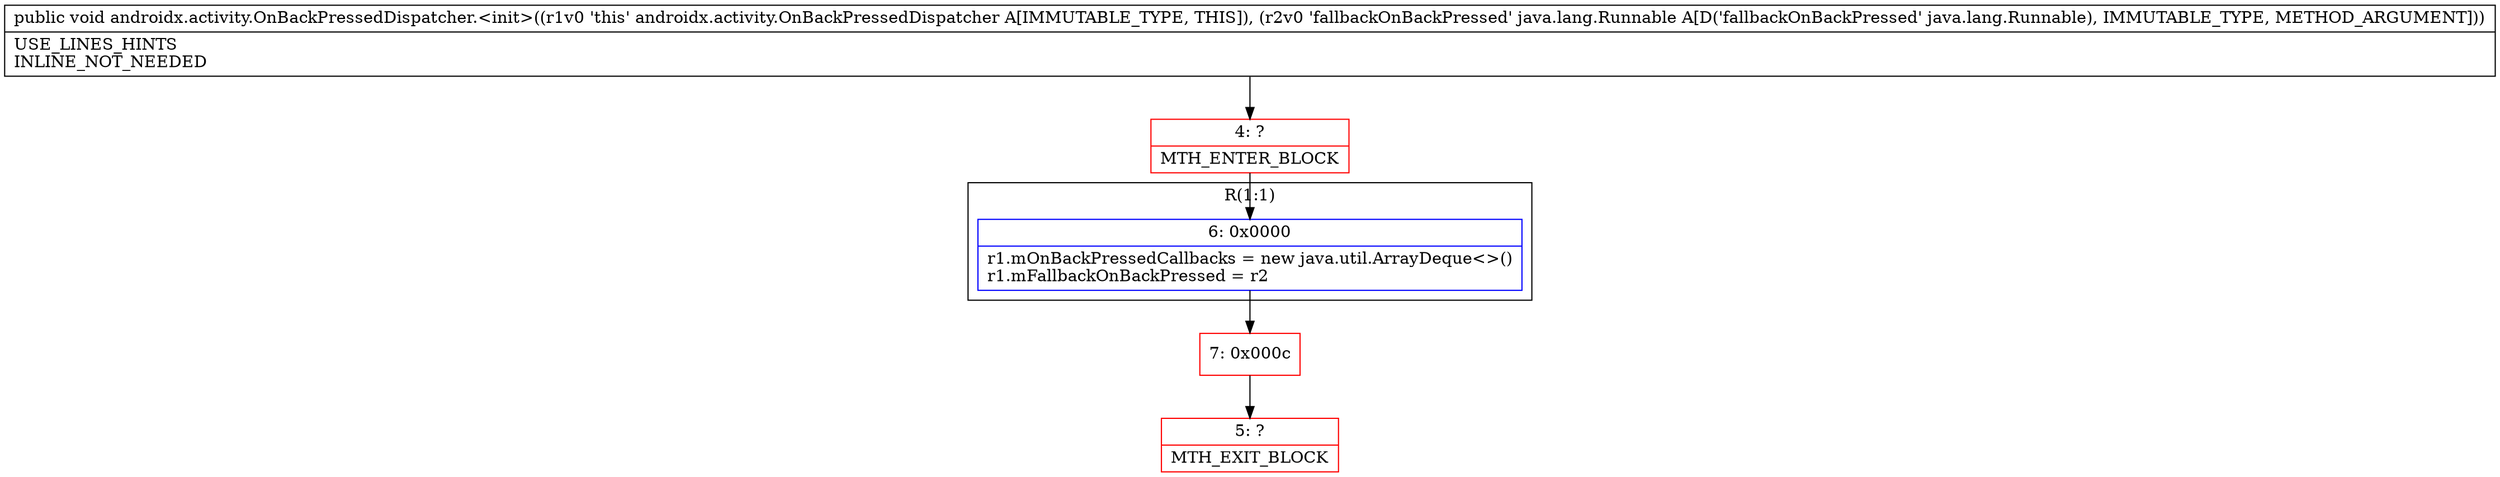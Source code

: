 digraph "CFG forandroidx.activity.OnBackPressedDispatcher.\<init\>(Ljava\/lang\/Runnable;)V" {
subgraph cluster_Region_1035288662 {
label = "R(1:1)";
node [shape=record,color=blue];
Node_6 [shape=record,label="{6\:\ 0x0000|r1.mOnBackPressedCallbacks = new java.util.ArrayDeque\<\>()\lr1.mFallbackOnBackPressed = r2\l}"];
}
Node_4 [shape=record,color=red,label="{4\:\ ?|MTH_ENTER_BLOCK\l}"];
Node_7 [shape=record,color=red,label="{7\:\ 0x000c}"];
Node_5 [shape=record,color=red,label="{5\:\ ?|MTH_EXIT_BLOCK\l}"];
MethodNode[shape=record,label="{public void androidx.activity.OnBackPressedDispatcher.\<init\>((r1v0 'this' androidx.activity.OnBackPressedDispatcher A[IMMUTABLE_TYPE, THIS]), (r2v0 'fallbackOnBackPressed' java.lang.Runnable A[D('fallbackOnBackPressed' java.lang.Runnable), IMMUTABLE_TYPE, METHOD_ARGUMENT]))  | USE_LINES_HINTS\lINLINE_NOT_NEEDED\l}"];
MethodNode -> Node_4;Node_6 -> Node_7;
Node_4 -> Node_6;
Node_7 -> Node_5;
}

